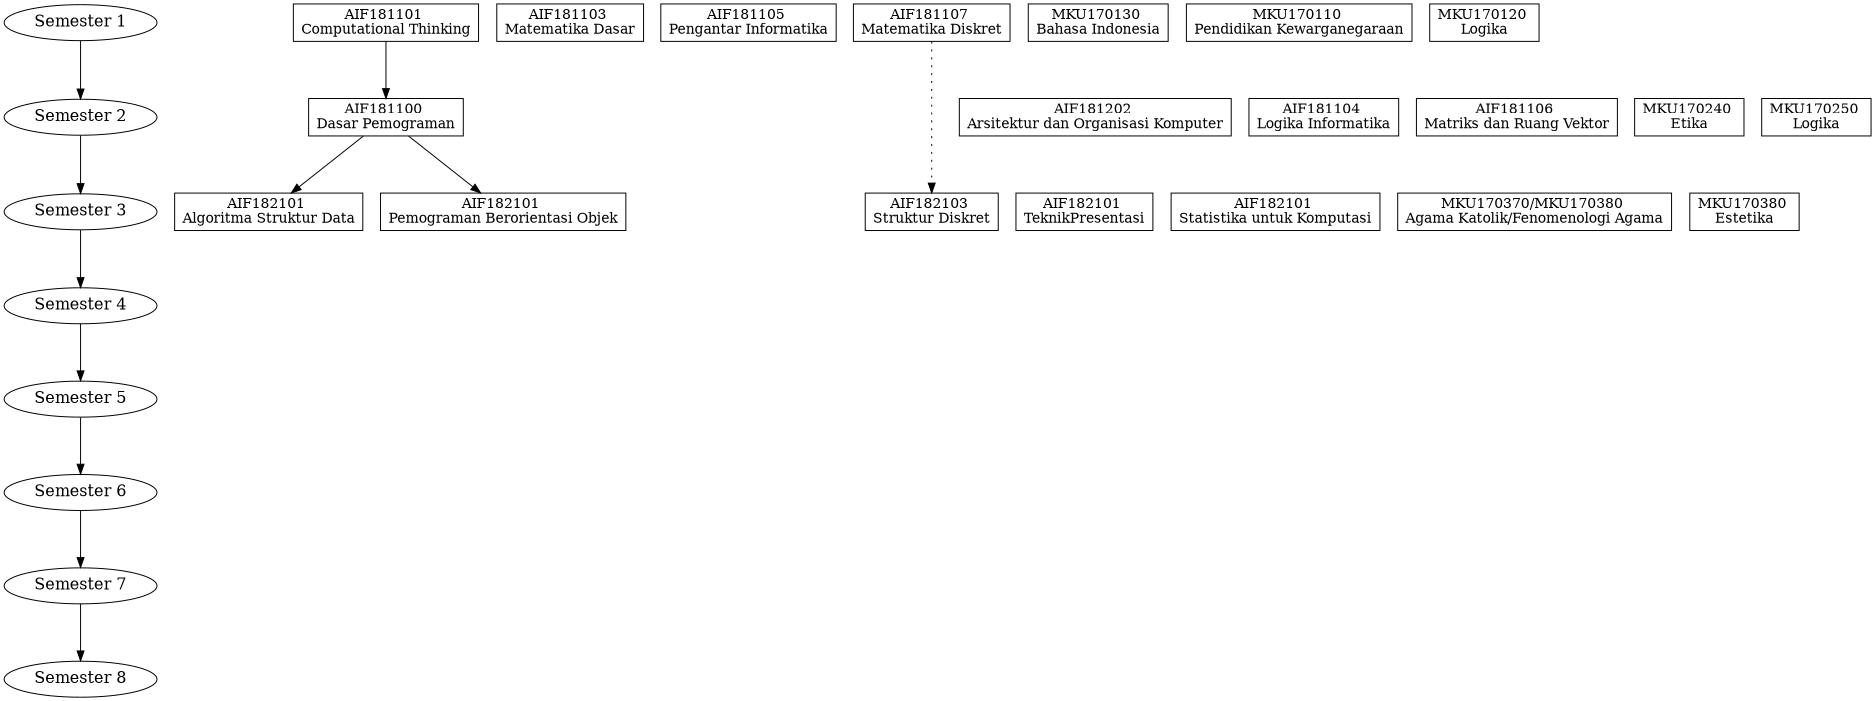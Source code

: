 digraph G {
    ranksep=.80; size="12.5,12.5"
    {
        node [shape=oval, fontsize=16];
        /* the time-line graph */
        "Semester 1" -> "Semester 2" -> "Semester 3" -> "Semester 4" -> "Semester 5"
        -> "Semester 6" -> "Semester 7" -> "Semester 8";
    }
    
    node [shape=box];
    { rank = same; "Semester 1"; "AIF181101-03"; "AIF181103" ;"AIF181105"; "AIF181107"; "MKU170130"; "MKU170110"; "MKU170120";}
    { rank = same; "Semester 2"; "AIF181100"; "AIF181202"; "AIF181104"; "AIF181106"; "MKU170240"; "MKU170250";}
    { rank = same; "Semester 3"; "AIF182101"; "AIF182103"; "AIF182105"; "AIF182007"; "AIF182109"; "MKU170370/MKU170380"; "MKU170380";}
    { rank = same; "Semester 4";  }
    { rank = same; "Semester 5";  }
    { rank = same; "Semester 6";  }
    { rank = same; "Semester 7";  }
    { rank = same; "Semester 7";  }

    "AIF181101-03" [label="AIF181101 \nComputational Thinking"];
    "AIF181103" [label="AIF181103 \nMatematika Dasar"];
    "AIF181105" [label="AIF181105 \nPengantar Informatika"];
    "AIF181107" [label="AIF181107 \nMatematika Diskret"];
    "MKU170130" [label="MKU170130 \nBahasa Indonesia"];
    "MKU170110" [label="MKU170110 \nPendidikan Kewarganegaraan"];
    "MKU170120" [label="MKU170120 \nLogika"];

    "AIF181100" [label="AIF181100 \nDasar Pemograman"];
    "AIF181202" [label="AIF181202 \nArsitektur dan Organisasi Komputer"];
    "AIF181104" [label="AIF181104 \nLogika Informatika"];
    "AIF181106" [label="AIF181106 \nMatriks dan Ruang Vektor"];
    "MKU170240" [label="MKU170240 \nEtika"];
    "MKU170250" [label="MKU170250 \nLogika"];

    "AIF182101" [label="AIF182101 \nAlgoritma Struktur Data"];
    "AIF182103" [label="AIF182103 \nStruktur Diskret"];
    "AIF182105" [label="AIF182101 \nPemograman Berorientasi Objek"];
    "AIF182007" [label="AIF182101 \nTeknikPresentasi"];
    "AIF182109" [label="AIF182101 \nStatistika untuk Komputasi"];
    "MKU170370/MKU170380" [label="MKU170370/MKU170380 \nAgama Katolik/Fenomenologi Agama"];
    "MKU170380" [label="MKU170380 \nEstetika"];

    "AIF181101-03" -> "AIF181100" [tempuh= false , lulus="AIF181101"]
    "AIF181100" -> "AIF182101" [tempuh= false , lulus="AIF181100"]
    "AIF181107" -> "AIF182103" [tempuh="AIF181107" , lulus=false, style=dotted]
    "AIF181100" -> "AIF182105" [tempuh= false , lulus="AIF181100"]


}